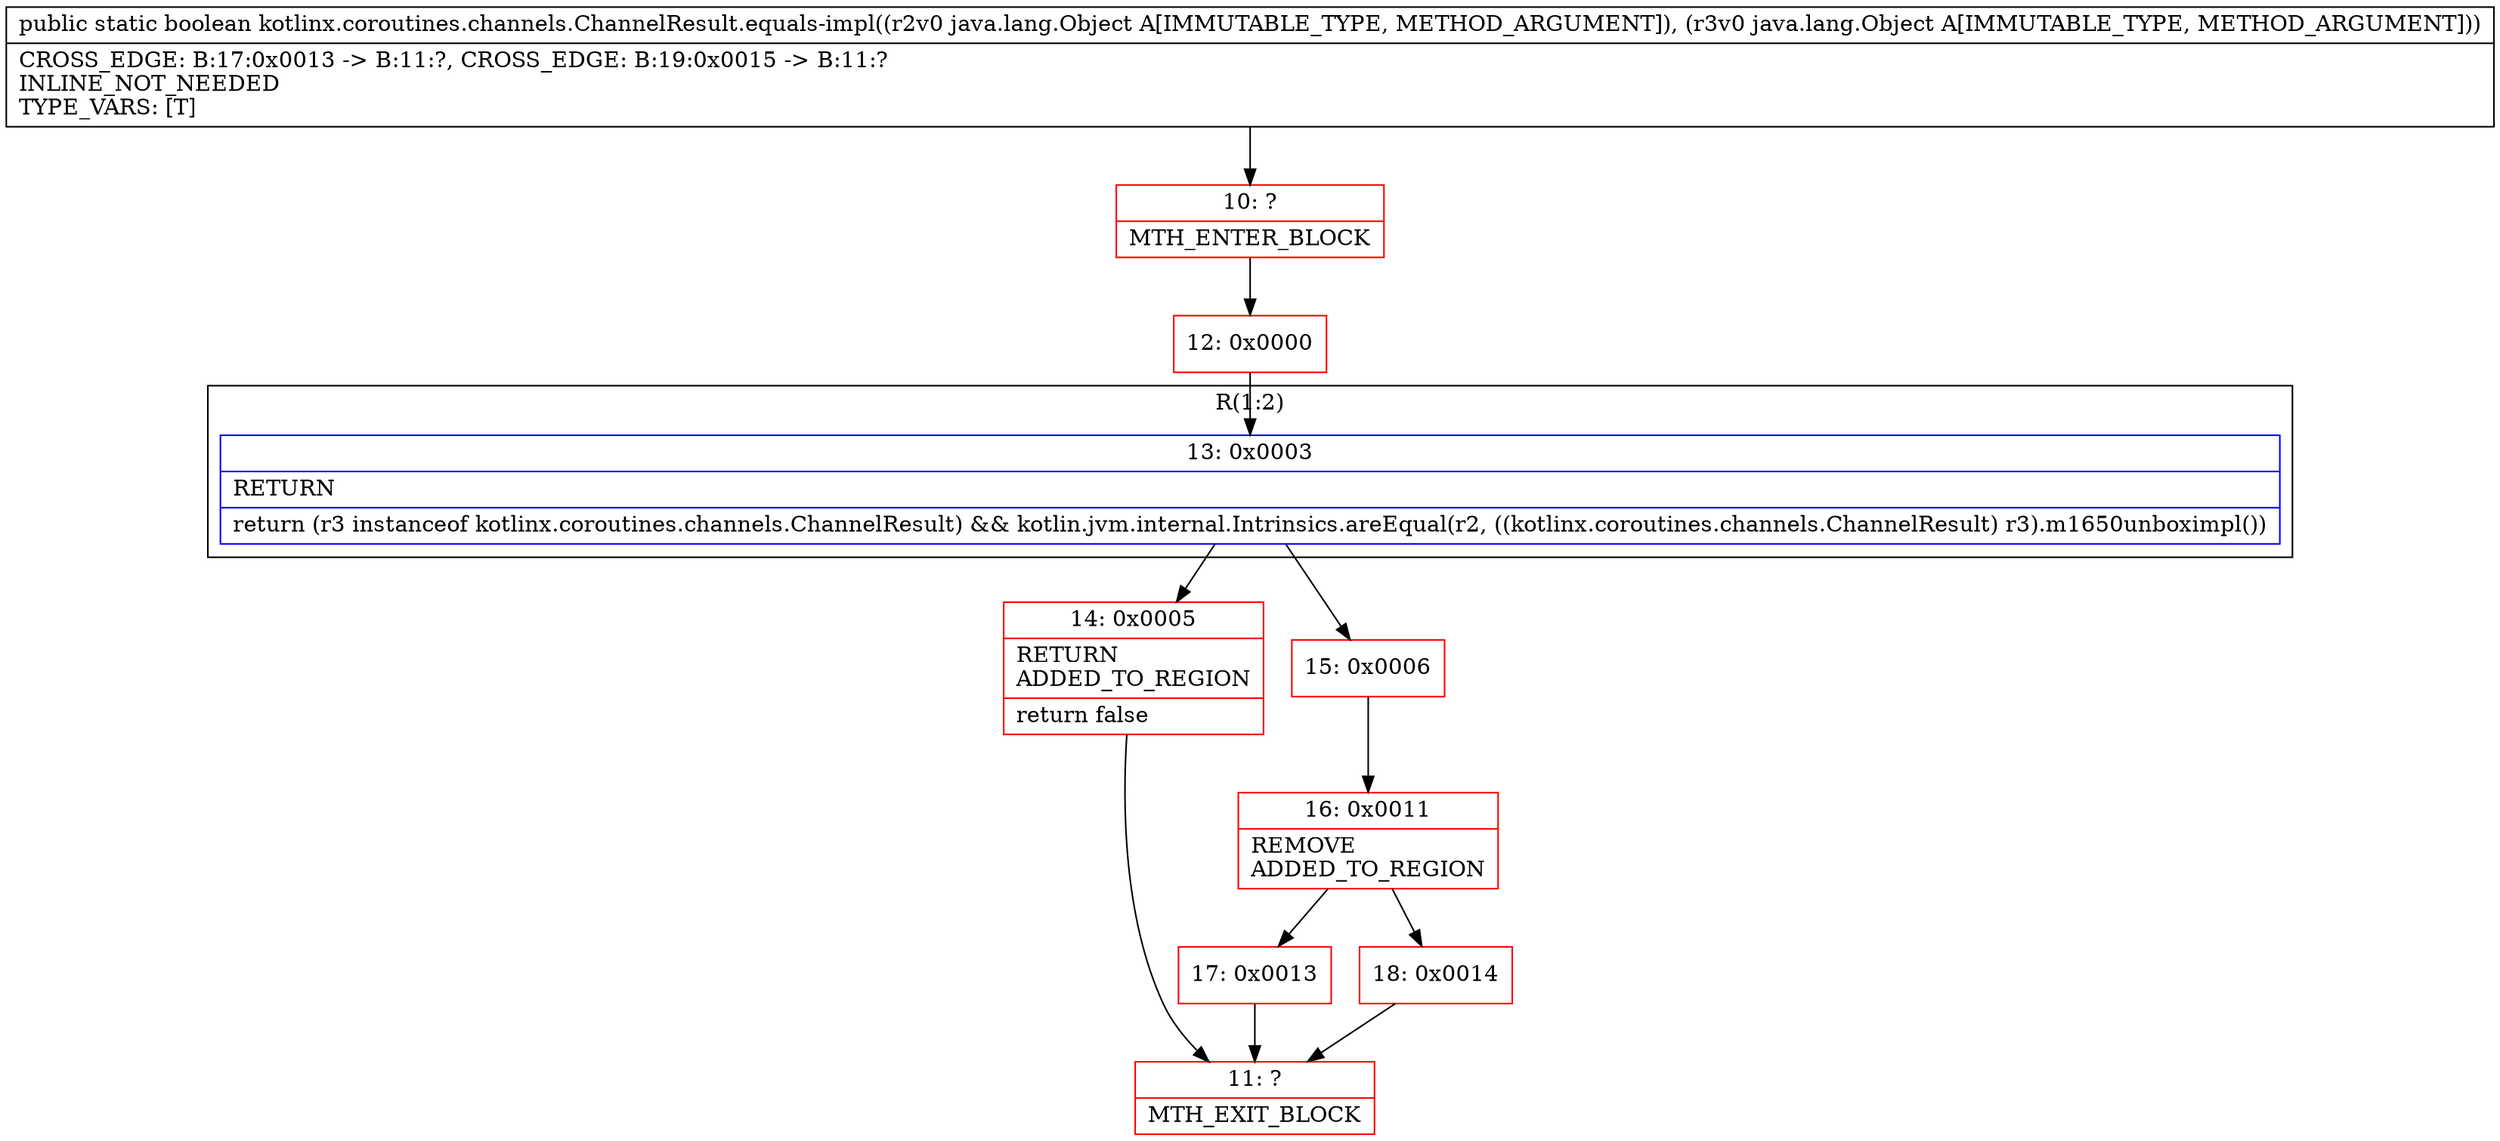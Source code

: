 digraph "CFG forkotlinx.coroutines.channels.ChannelResult.equals\-impl(Ljava\/lang\/Object;Ljava\/lang\/Object;)Z" {
subgraph cluster_Region_1110039616 {
label = "R(1:2)";
node [shape=record,color=blue];
Node_13 [shape=record,label="{13\:\ 0x0003|RETURN\l|return (r3 instanceof kotlinx.coroutines.channels.ChannelResult) && kotlin.jvm.internal.Intrinsics.areEqual(r2, ((kotlinx.coroutines.channels.ChannelResult) r3).m1650unboximpl())\l}"];
}
Node_10 [shape=record,color=red,label="{10\:\ ?|MTH_ENTER_BLOCK\l}"];
Node_12 [shape=record,color=red,label="{12\:\ 0x0000}"];
Node_14 [shape=record,color=red,label="{14\:\ 0x0005|RETURN\lADDED_TO_REGION\l|return false\l}"];
Node_11 [shape=record,color=red,label="{11\:\ ?|MTH_EXIT_BLOCK\l}"];
Node_15 [shape=record,color=red,label="{15\:\ 0x0006}"];
Node_16 [shape=record,color=red,label="{16\:\ 0x0011|REMOVE\lADDED_TO_REGION\l}"];
Node_17 [shape=record,color=red,label="{17\:\ 0x0013}"];
Node_18 [shape=record,color=red,label="{18\:\ 0x0014}"];
MethodNode[shape=record,label="{public static boolean kotlinx.coroutines.channels.ChannelResult.equals\-impl((r2v0 java.lang.Object A[IMMUTABLE_TYPE, METHOD_ARGUMENT]), (r3v0 java.lang.Object A[IMMUTABLE_TYPE, METHOD_ARGUMENT]))  | CROSS_EDGE: B:17:0x0013 \-\> B:11:?, CROSS_EDGE: B:19:0x0015 \-\> B:11:?\lINLINE_NOT_NEEDED\lTYPE_VARS: [T]\l}"];
MethodNode -> Node_10;Node_13 -> Node_14;
Node_13 -> Node_15;
Node_10 -> Node_12;
Node_12 -> Node_13;
Node_14 -> Node_11;
Node_15 -> Node_16;
Node_16 -> Node_17;
Node_16 -> Node_18;
Node_17 -> Node_11;
Node_18 -> Node_11;
}

